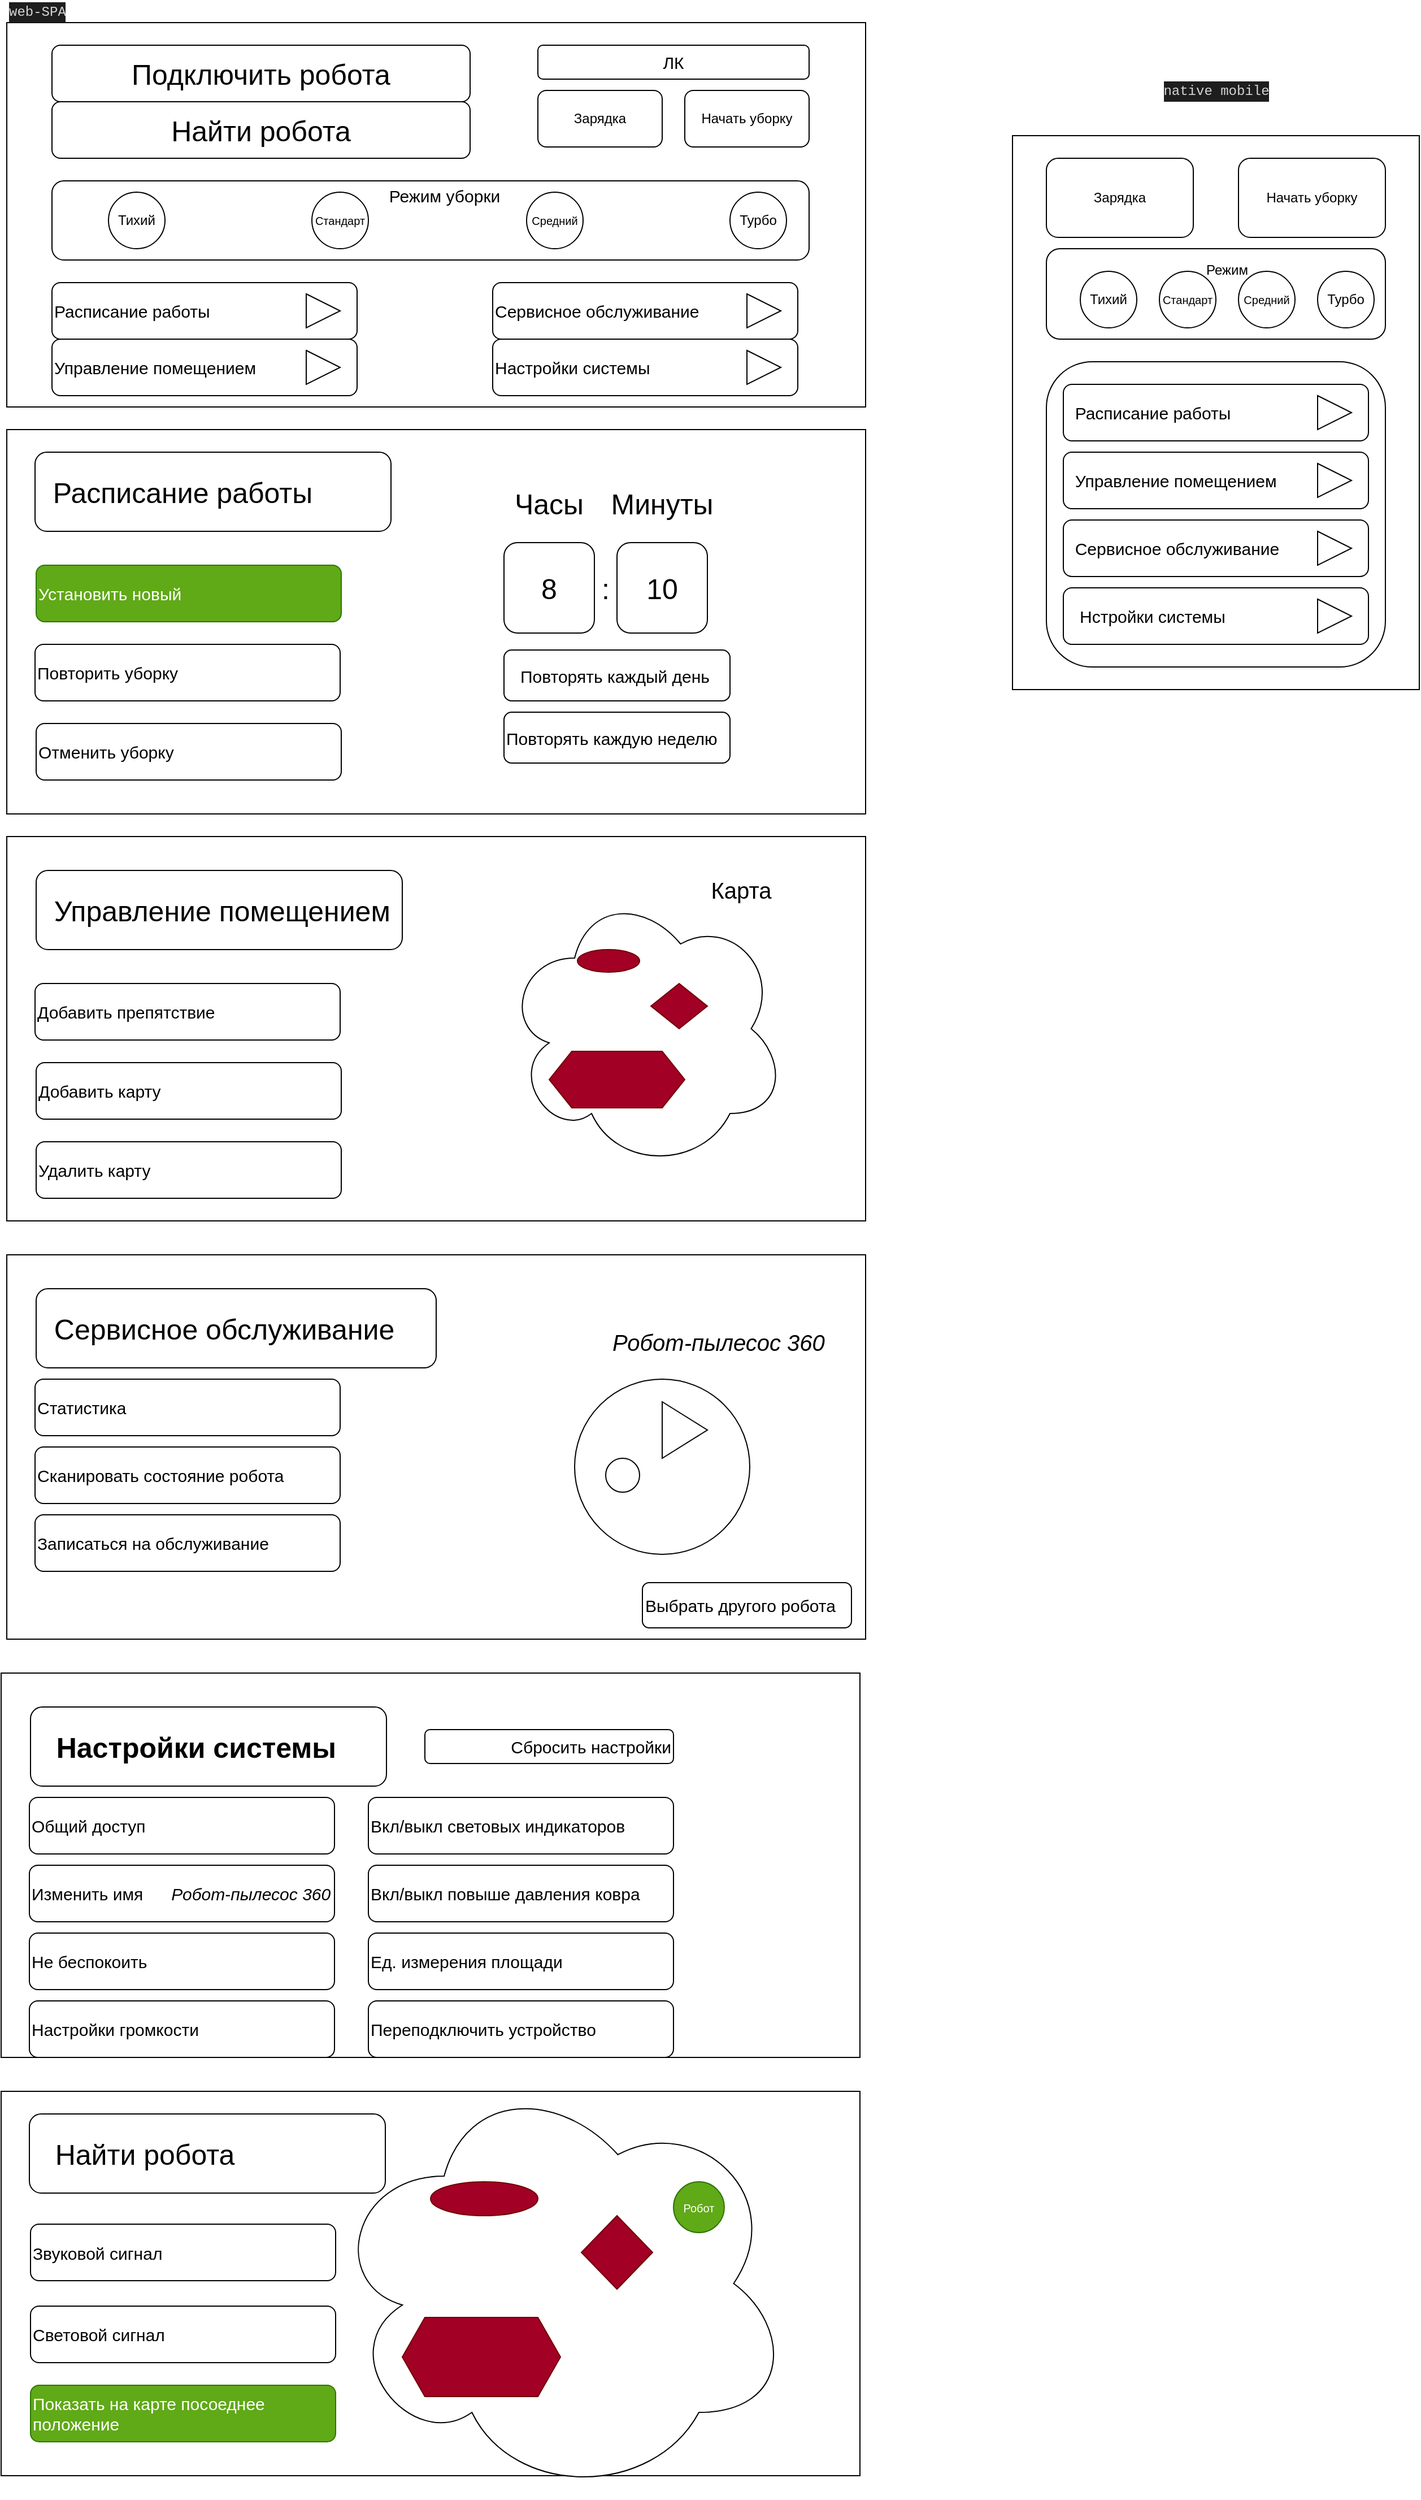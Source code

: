 <mxfile>
    <diagram id="gqoGiW36nNoDmLmY40LW" name="Страница 1">
        <mxGraphModel dx="1115" dy="318" grid="1" gridSize="10" guides="1" tooltips="1" connect="1" arrows="1" fold="1" page="1" pageScale="1" pageWidth="827" pageHeight="1169" math="0" shadow="0">
            <root>
                <mxCell id="0"/>
                <mxCell id="1" parent="0"/>
                <mxCell id="2" value="" style="rounded=0;whiteSpace=wrap;html=1;" parent="1" vertex="1">
                    <mxGeometry x="80" y="130" width="360" height="490" as="geometry"/>
                </mxCell>
                <mxCell id="9" value="" style="rounded=0;whiteSpace=wrap;html=1;direction=south;" parent="1" vertex="1">
                    <mxGeometry x="-810" y="30" width="760" height="340" as="geometry"/>
                </mxCell>
                <mxCell id="11" value="" style="rounded=0;whiteSpace=wrap;html=1;direction=south;" parent="1" vertex="1">
                    <mxGeometry x="-810" y="390" width="760" height="340" as="geometry"/>
                </mxCell>
                <mxCell id="12" value="" style="rounded=0;whiteSpace=wrap;html=1;direction=south;" parent="1" vertex="1">
                    <mxGeometry x="-810" y="750" width="760" height="340" as="geometry"/>
                </mxCell>
                <mxCell id="13" value="Зарядка" style="rounded=1;whiteSpace=wrap;html=1;" parent="1" vertex="1">
                    <mxGeometry x="-340" y="90" width="110" height="50" as="geometry"/>
                </mxCell>
                <mxCell id="14" value="Начать уборку" style="rounded=1;whiteSpace=wrap;html=1;" parent="1" vertex="1">
                    <mxGeometry x="280" y="150" width="130" height="70" as="geometry"/>
                </mxCell>
                <mxCell id="15" value="&amp;nbsp; &amp;nbsp; &amp;nbsp; Режим&lt;br&gt;&lt;br&gt;&lt;br&gt;&lt;br&gt;" style="rounded=1;whiteSpace=wrap;html=1;" parent="1" vertex="1">
                    <mxGeometry x="110" y="230" width="300" height="80" as="geometry"/>
                </mxCell>
                <mxCell id="16" value="Тихий" style="ellipse;whiteSpace=wrap;html=1;aspect=fixed;" parent="1" vertex="1">
                    <mxGeometry x="140" y="250" width="50" height="50" as="geometry"/>
                </mxCell>
                <mxCell id="17" value="&lt;font style=&quot;font-size: 10px&quot;&gt;Стандарт&lt;/font&gt;" style="ellipse;whiteSpace=wrap;html=1;aspect=fixed;" parent="1" vertex="1">
                    <mxGeometry x="210" y="250" width="50" height="50" as="geometry"/>
                </mxCell>
                <mxCell id="18" value="&lt;font style=&quot;font-size: 10px&quot;&gt;Средний&lt;/font&gt;" style="ellipse;whiteSpace=wrap;html=1;aspect=fixed;" parent="1" vertex="1">
                    <mxGeometry x="280" y="250" width="50" height="50" as="geometry"/>
                </mxCell>
                <mxCell id="19" value="Турбо" style="ellipse;whiteSpace=wrap;html=1;aspect=fixed;" parent="1" vertex="1">
                    <mxGeometry x="350" y="250" width="50" height="50" as="geometry"/>
                </mxCell>
                <mxCell id="20" value="" style="rounded=1;whiteSpace=wrap;html=1;" parent="1" vertex="1">
                    <mxGeometry x="110" y="330" width="300" height="270" as="geometry"/>
                </mxCell>
                <mxCell id="21" value="&lt;font style=&quot;font-size: 15px&quot;&gt;&amp;nbsp; Расписание работы&lt;/font&gt;" style="rounded=1;whiteSpace=wrap;html=1;align=left;" parent="1" vertex="1">
                    <mxGeometry x="125" y="350" width="270" height="50" as="geometry"/>
                </mxCell>
                <mxCell id="23" value="&lt;span style=&quot;font-size: 15px&quot;&gt;&amp;nbsp; Управление помещением&lt;/span&gt;" style="rounded=1;whiteSpace=wrap;html=1;align=left;" parent="1" vertex="1">
                    <mxGeometry x="125" y="410" width="270" height="50" as="geometry"/>
                </mxCell>
                <mxCell id="24" value="" style="triangle;whiteSpace=wrap;html=1;fontSize=15;" parent="1" vertex="1">
                    <mxGeometry x="350" y="360" width="30" height="30" as="geometry"/>
                </mxCell>
                <mxCell id="25" value="" style="triangle;whiteSpace=wrap;html=1;fontSize=15;" parent="1" vertex="1">
                    <mxGeometry x="350" y="420" width="30" height="30" as="geometry"/>
                </mxCell>
                <mxCell id="26" value="&lt;span style=&quot;font-size: 15px&quot;&gt;&amp;nbsp; Сервисное обслуживание&lt;/span&gt;" style="rounded=1;whiteSpace=wrap;html=1;align=left;" parent="1" vertex="1">
                    <mxGeometry x="125" y="470" width="270" height="50" as="geometry"/>
                </mxCell>
                <mxCell id="27" value="" style="triangle;whiteSpace=wrap;html=1;fontSize=15;" parent="1" vertex="1">
                    <mxGeometry x="350" y="480" width="30" height="30" as="geometry"/>
                </mxCell>
                <mxCell id="28" value="&lt;font style=&quot;font-size: 15px&quot;&gt;&amp;nbsp; &amp;nbsp;Нстройки системы&lt;/font&gt;" style="rounded=1;whiteSpace=wrap;html=1;align=left;" parent="1" vertex="1">
                    <mxGeometry x="125" y="530" width="270" height="50" as="geometry"/>
                </mxCell>
                <mxCell id="29" value="" style="triangle;whiteSpace=wrap;html=1;fontSize=15;" parent="1" vertex="1">
                    <mxGeometry x="350" y="540" width="30" height="30" as="geometry"/>
                </mxCell>
                <mxCell id="34" value="&lt;div style=&quot;color: rgb(212 , 212 , 212) ; background-color: rgb(30 , 30 , 30) ; font-family: &amp;#34;menlo&amp;#34; , &amp;#34;monaco&amp;#34; , &amp;#34;courier new&amp;#34; , monospace ; font-size: 12px ; line-height: 18px&quot;&gt;native mobile&lt;/div&gt;" style="text;html=1;align=center;verticalAlign=middle;resizable=0;points=[];autosize=1;strokeColor=none;fillColor=none;fontSize=10;" parent="1" vertex="1">
                    <mxGeometry x="205" y="80" width="110" height="20" as="geometry"/>
                </mxCell>
                <mxCell id="35" value="&lt;div style=&quot;color: rgb(212 , 212 , 212) ; background-color: rgb(30 , 30 , 30) ; font-family: &amp;#34;menlo&amp;#34; , &amp;#34;monaco&amp;#34; , &amp;#34;courier new&amp;#34; , monospace ; font-size: 12px ; line-height: 18px&quot;&gt;web-SPA&lt;/div&gt;" style="text;html=1;align=left;verticalAlign=middle;resizable=0;points=[];autosize=1;strokeColor=none;fillColor=none;fontSize=10;" parent="1" vertex="1">
                    <mxGeometry x="-810" y="10" width="70" height="20" as="geometry"/>
                </mxCell>
                <mxCell id="36" value="&lt;span style=&quot;font-size: 15px&quot;&gt;ЛК&lt;/span&gt;" style="rounded=1;whiteSpace=wrap;html=1;align=center;" parent="1" vertex="1">
                    <mxGeometry x="-340" y="50" width="240" height="30" as="geometry"/>
                </mxCell>
                <mxCell id="37" value="Зарядка" style="rounded=1;whiteSpace=wrap;html=1;" parent="1" vertex="1">
                    <mxGeometry x="110" y="150" width="130" height="70" as="geometry"/>
                </mxCell>
                <mxCell id="38" value="Начать уборку" style="rounded=1;whiteSpace=wrap;html=1;" parent="1" vertex="1">
                    <mxGeometry x="-210" y="90" width="110" height="50" as="geometry"/>
                </mxCell>
                <mxCell id="40" value="&lt;font style=&quot;font-size: 15px&quot;&gt;&amp;nbsp; &amp;nbsp; &amp;nbsp; Режим уборки&lt;br&gt;&lt;/font&gt;&lt;br&gt;&lt;br&gt;&amp;nbsp;" style="rounded=1;whiteSpace=wrap;html=1;" parent="1" vertex="1">
                    <mxGeometry x="-770" y="170" width="670" height="70" as="geometry"/>
                </mxCell>
                <mxCell id="41" value="Тихий" style="ellipse;whiteSpace=wrap;html=1;aspect=fixed;" parent="1" vertex="1">
                    <mxGeometry x="-720" y="180" width="50" height="50" as="geometry"/>
                </mxCell>
                <mxCell id="42" value="&lt;font style=&quot;font-size: 10px&quot;&gt;Стандарт&lt;/font&gt;" style="ellipse;whiteSpace=wrap;html=1;aspect=fixed;" parent="1" vertex="1">
                    <mxGeometry x="-540" y="180" width="50" height="50" as="geometry"/>
                </mxCell>
                <mxCell id="43" value="&lt;font style=&quot;font-size: 10px&quot;&gt;Средний&lt;/font&gt;" style="ellipse;whiteSpace=wrap;html=1;aspect=fixed;" parent="1" vertex="1">
                    <mxGeometry x="-350" y="180" width="50" height="50" as="geometry"/>
                </mxCell>
                <mxCell id="44" value="Турбо" style="ellipse;whiteSpace=wrap;html=1;aspect=fixed;" parent="1" vertex="1">
                    <mxGeometry x="-170" y="180" width="50" height="50" as="geometry"/>
                </mxCell>
                <mxCell id="49" value="&lt;font style=&quot;font-size: 15px&quot;&gt;Расписание работы&lt;/font&gt;" style="rounded=1;whiteSpace=wrap;html=1;align=left;" parent="1" vertex="1">
                    <mxGeometry x="-770" y="260" width="270" height="50" as="geometry"/>
                </mxCell>
                <mxCell id="50" value="&lt;font style=&quot;font-size: 15px&quot;&gt;Управление помещением&lt;/font&gt;" style="rounded=1;whiteSpace=wrap;html=1;align=left;" parent="1" vertex="1">
                    <mxGeometry x="-770" y="310" width="270" height="50" as="geometry"/>
                </mxCell>
                <mxCell id="51" value="" style="triangle;whiteSpace=wrap;html=1;fontSize=15;" parent="1" vertex="1">
                    <mxGeometry x="-545" y="320" width="30" height="30" as="geometry"/>
                </mxCell>
                <mxCell id="54" value="" style="triangle;whiteSpace=wrap;html=1;fontSize=15;" parent="1" vertex="1">
                    <mxGeometry x="-545" y="270" width="30" height="30" as="geometry"/>
                </mxCell>
                <mxCell id="55" value="&lt;font style=&quot;font-size: 15px&quot;&gt;Сервисное обслуживание&lt;/font&gt;" style="rounded=1;whiteSpace=wrap;html=1;align=left;" parent="1" vertex="1">
                    <mxGeometry x="-380" y="260" width="270" height="50" as="geometry"/>
                </mxCell>
                <mxCell id="56" value="" style="triangle;whiteSpace=wrap;html=1;fontSize=15;" parent="1" vertex="1">
                    <mxGeometry x="-155" y="270" width="30" height="30" as="geometry"/>
                </mxCell>
                <mxCell id="57" value="&lt;font style=&quot;font-size: 15px&quot;&gt;Настройки системы&amp;nbsp;&lt;/font&gt;" style="rounded=1;whiteSpace=wrap;html=1;align=left;" parent="1" vertex="1">
                    <mxGeometry x="-380" y="310" width="270" height="50" as="geometry"/>
                </mxCell>
                <mxCell id="58" value="" style="triangle;whiteSpace=wrap;html=1;fontSize=15;" parent="1" vertex="1">
                    <mxGeometry x="-155" y="320" width="30" height="30" as="geometry"/>
                </mxCell>
                <mxCell id="59" value="&lt;font style=&quot;font-size: 25px&quot;&gt;Подключить робота&lt;/font&gt;" style="rounded=1;whiteSpace=wrap;html=1;" parent="1" vertex="1">
                    <mxGeometry x="-770" y="50" width="370" height="50" as="geometry"/>
                </mxCell>
                <mxCell id="60" value="&lt;font style=&quot;font-size: 25px&quot;&gt;&amp;nbsp; Расписание работы&lt;/font&gt;" style="rounded=1;whiteSpace=wrap;html=1;align=left;" parent="1" vertex="1">
                    <mxGeometry x="-785" y="410" width="315" height="70" as="geometry"/>
                </mxCell>
                <mxCell id="61" value="&lt;font style=&quot;font-size: 15px&quot;&gt;Установить новый&lt;/font&gt;" style="rounded=1;whiteSpace=wrap;html=1;align=left;fillColor=#60a917;fontColor=#ffffff;strokeColor=#2D7600;" parent="1" vertex="1">
                    <mxGeometry x="-784" y="510" width="270" height="50" as="geometry"/>
                </mxCell>
                <mxCell id="62" value="&lt;font style=&quot;font-size: 15px&quot;&gt;Повторить уборку&amp;nbsp;&lt;/font&gt;" style="rounded=1;whiteSpace=wrap;html=1;align=left;" parent="1" vertex="1">
                    <mxGeometry x="-785" y="580" width="270" height="50" as="geometry"/>
                </mxCell>
                <mxCell id="63" value="&lt;font style=&quot;font-size: 25px&quot;&gt;8&lt;/font&gt;" style="rounded=1;whiteSpace=wrap;html=1;align=center;" parent="1" vertex="1">
                    <mxGeometry x="-370" y="490" width="80" height="80" as="geometry"/>
                </mxCell>
                <mxCell id="64" value="&lt;font style=&quot;font-size: 15px&quot;&gt;Отменить уборку&lt;/font&gt;" style="rounded=1;whiteSpace=wrap;html=1;align=left;" parent="1" vertex="1">
                    <mxGeometry x="-784" y="650" width="270" height="50" as="geometry"/>
                </mxCell>
                <mxCell id="72" value="&lt;font style=&quot;font-size: 25px&quot;&gt;10&lt;/font&gt;" style="rounded=1;whiteSpace=wrap;html=1;align=center;" parent="1" vertex="1">
                    <mxGeometry x="-270" y="490" width="80" height="80" as="geometry"/>
                </mxCell>
                <mxCell id="73" value=":" style="text;html=1;strokeColor=none;fillColor=none;align=center;verticalAlign=middle;whiteSpace=wrap;rounded=0;fontSize=25;" parent="1" vertex="1">
                    <mxGeometry x="-310" y="515" width="60" height="30" as="geometry"/>
                </mxCell>
                <mxCell id="74" value="Часы" style="text;html=1;strokeColor=none;fillColor=none;align=center;verticalAlign=middle;whiteSpace=wrap;rounded=0;fontSize=25;" parent="1" vertex="1">
                    <mxGeometry x="-360" y="440" width="60" height="30" as="geometry"/>
                </mxCell>
                <mxCell id="75" value="Минуты" style="text;html=1;strokeColor=none;fillColor=none;align=center;verticalAlign=middle;whiteSpace=wrap;rounded=0;fontSize=25;" parent="1" vertex="1">
                    <mxGeometry x="-260" y="440" width="60" height="30" as="geometry"/>
                </mxCell>
                <mxCell id="76" value="&lt;font style=&quot;font-size: 15px&quot;&gt;&amp;nbsp; &amp;nbsp;Повторять каждый день&lt;/font&gt;" style="rounded=1;whiteSpace=wrap;html=1;align=left;" parent="1" vertex="1">
                    <mxGeometry x="-370" y="585" width="200" height="45" as="geometry"/>
                </mxCell>
                <mxCell id="77" value="&lt;font style=&quot;font-size: 15px&quot;&gt;Повторять каждую неделю&lt;/font&gt;" style="rounded=1;whiteSpace=wrap;html=1;align=left;" parent="1" vertex="1">
                    <mxGeometry x="-370" y="640" width="200" height="45" as="geometry"/>
                </mxCell>
                <mxCell id="80" value="&lt;font style=&quot;font-size: 25px&quot;&gt;&amp;nbsp; Управление помещением&lt;/font&gt;" style="rounded=1;whiteSpace=wrap;html=1;align=left;" parent="1" vertex="1">
                    <mxGeometry x="-784" y="780" width="324" height="70" as="geometry"/>
                </mxCell>
                <mxCell id="82" value="&lt;span style=&quot;font-size: 15px&quot;&gt;Добавить препятствие&lt;/span&gt;" style="rounded=1;whiteSpace=wrap;html=1;align=left;" parent="1" vertex="1">
                    <mxGeometry x="-785" y="880" width="270" height="50" as="geometry"/>
                </mxCell>
                <mxCell id="83" value="&lt;font style=&quot;font-size: 15px&quot;&gt;Добавить карту&lt;/font&gt;" style="rounded=1;whiteSpace=wrap;html=1;align=left;" parent="1" vertex="1">
                    <mxGeometry x="-784" y="950" width="270" height="50" as="geometry"/>
                </mxCell>
                <mxCell id="84" value="&lt;font style=&quot;font-size: 15px&quot;&gt;Удалить карту&lt;/font&gt;" style="rounded=1;whiteSpace=wrap;html=1;align=left;" parent="1" vertex="1">
                    <mxGeometry x="-784" y="1020" width="270" height="50" as="geometry"/>
                </mxCell>
                <mxCell id="85" value="" style="ellipse;shape=cloud;whiteSpace=wrap;html=1;fontSize=25;" parent="1" vertex="1">
                    <mxGeometry x="-370" y="795" width="250" height="250" as="geometry"/>
                </mxCell>
                <mxCell id="86" value="" style="ellipse;whiteSpace=wrap;html=1;fontSize=25;fillColor=#a20025;fontColor=#ffffff;strokeColor=#6F0000;" parent="1" vertex="1">
                    <mxGeometry x="-305" y="850" width="55" height="20" as="geometry"/>
                </mxCell>
                <mxCell id="87" value="" style="shape=hexagon;perimeter=hexagonPerimeter2;whiteSpace=wrap;html=1;fixedSize=1;fontSize=25;fillColor=#a20025;fontColor=#ffffff;strokeColor=#6F0000;" parent="1" vertex="1">
                    <mxGeometry x="-330" y="940" width="120" height="50" as="geometry"/>
                </mxCell>
                <mxCell id="88" value="" style="rhombus;whiteSpace=wrap;html=1;fontSize=25;fillColor=#a20025;fontColor=#ffffff;strokeColor=#6F0000;" parent="1" vertex="1">
                    <mxGeometry x="-240" y="880" width="50" height="40" as="geometry"/>
                </mxCell>
                <mxCell id="89" value="&lt;font style=&quot;font-size: 20px&quot;&gt;Карта&lt;/font&gt;" style="text;html=1;strokeColor=none;fillColor=none;align=center;verticalAlign=middle;whiteSpace=wrap;rounded=0;fontSize=25;" parent="1" vertex="1">
                    <mxGeometry x="-190" y="780" width="60" height="30" as="geometry"/>
                </mxCell>
                <mxCell id="92" value="" style="rounded=0;whiteSpace=wrap;html=1;direction=south;" parent="1" vertex="1">
                    <mxGeometry x="-810" y="1120" width="760" height="340" as="geometry"/>
                </mxCell>
                <mxCell id="93" value="&lt;font style=&quot;font-size: 25px&quot;&gt;&amp;nbsp; Сервисное обслуживание&lt;/font&gt;" style="rounded=1;whiteSpace=wrap;html=1;align=left;" parent="1" vertex="1">
                    <mxGeometry x="-784" y="1150" width="354" height="70" as="geometry"/>
                </mxCell>
                <mxCell id="94" value="&lt;span style=&quot;font-size: 15px&quot;&gt;Статистика&lt;/span&gt;" style="rounded=1;whiteSpace=wrap;html=1;align=left;" parent="1" vertex="1">
                    <mxGeometry x="-785" y="1230" width="270" height="50" as="geometry"/>
                </mxCell>
                <mxCell id="95" value="&lt;font style=&quot;font-size: 15px&quot;&gt;Сканировать состояние робота&lt;/font&gt;" style="rounded=1;whiteSpace=wrap;html=1;align=left;" parent="1" vertex="1">
                    <mxGeometry x="-785" y="1290" width="270" height="50" as="geometry"/>
                </mxCell>
                <mxCell id="96" value="&lt;font style=&quot;font-size: 15px&quot;&gt;Записаться на обслуживание&lt;/font&gt;" style="rounded=1;whiteSpace=wrap;html=1;align=left;" parent="1" vertex="1">
                    <mxGeometry x="-785" y="1350" width="270" height="50" as="geometry"/>
                </mxCell>
                <mxCell id="102" value="&lt;font style=&quot;font-size: 20px&quot;&gt;&lt;i&gt;Робот-пылесос 360&lt;/i&gt;&lt;/font&gt;" style="text;html=1;strokeColor=none;fillColor=none;align=center;verticalAlign=middle;whiteSpace=wrap;rounded=0;fontSize=25;" parent="1" vertex="1">
                    <mxGeometry x="-280" y="1180" width="200" height="30" as="geometry"/>
                </mxCell>
                <mxCell id="104" value="" style="rounded=0;whiteSpace=wrap;html=1;direction=south;" parent="1" vertex="1">
                    <mxGeometry x="-815" y="1490" width="760" height="340" as="geometry"/>
                </mxCell>
                <mxCell id="105" value="&lt;span style=&quot;font-size: 25px&quot;&gt;&lt;b&gt;&amp;nbsp; &amp;nbsp;Настройки системы&lt;/b&gt;&lt;/span&gt;" style="rounded=1;whiteSpace=wrap;html=1;align=left;" parent="1" vertex="1">
                    <mxGeometry x="-789" y="1520" width="315" height="70" as="geometry"/>
                </mxCell>
                <mxCell id="106" value="&lt;span style=&quot;font-size: 15px&quot;&gt;Общий доступ&lt;/span&gt;" style="rounded=1;whiteSpace=wrap;html=1;align=left;" parent="1" vertex="1">
                    <mxGeometry x="-790" y="1600" width="270" height="50" as="geometry"/>
                </mxCell>
                <mxCell id="107" value="&lt;font style=&quot;font-size: 15px&quot;&gt;Изменить имя&amp;nbsp; &amp;nbsp; &amp;nbsp; &lt;i&gt;Робот&lt;/i&gt;-&lt;i&gt;пылесос&lt;/i&gt; &lt;i&gt;360&lt;/i&gt;&lt;/font&gt;" style="rounded=1;whiteSpace=wrap;html=1;align=left;" parent="1" vertex="1">
                    <mxGeometry x="-790" y="1660" width="270" height="50" as="geometry"/>
                </mxCell>
                <mxCell id="108" value="&lt;font style=&quot;font-size: 15px&quot;&gt;Не беспокоить&lt;/font&gt;" style="rounded=1;whiteSpace=wrap;html=1;align=left;" parent="1" vertex="1">
                    <mxGeometry x="-790" y="1720" width="270" height="50" as="geometry"/>
                </mxCell>
                <mxCell id="109" value="&lt;font style=&quot;font-size: 15px&quot;&gt;Настройки громкости&lt;/font&gt;" style="rounded=1;whiteSpace=wrap;html=1;align=left;" parent="1" vertex="1">
                    <mxGeometry x="-790" y="1780" width="270" height="50" as="geometry"/>
                </mxCell>
                <mxCell id="112" value="&lt;span style=&quot;font-size: 15px&quot;&gt;Вкл/выкл световых индикаторов&lt;/span&gt;" style="rounded=1;whiteSpace=wrap;html=1;align=left;" parent="1" vertex="1">
                    <mxGeometry x="-490" y="1600" width="270" height="50" as="geometry"/>
                </mxCell>
                <mxCell id="113" value="&lt;span style=&quot;font-size: 15px&quot;&gt;Вкл/выкл повыше давления ковра&lt;/span&gt;" style="rounded=1;whiteSpace=wrap;html=1;align=left;" parent="1" vertex="1">
                    <mxGeometry x="-490" y="1660" width="270" height="50" as="geometry"/>
                </mxCell>
                <mxCell id="114" value="&lt;span style=&quot;font-size: 15px&quot;&gt;Ед. измерения площади&lt;/span&gt;" style="rounded=1;whiteSpace=wrap;html=1;align=left;" parent="1" vertex="1">
                    <mxGeometry x="-490" y="1720" width="270" height="50" as="geometry"/>
                </mxCell>
                <mxCell id="115" value="&lt;span style=&quot;font-size: 15px&quot;&gt;Переподключить устройство&lt;/span&gt;" style="rounded=1;whiteSpace=wrap;html=1;align=left;" parent="1" vertex="1">
                    <mxGeometry x="-490" y="1780" width="270" height="50" as="geometry"/>
                </mxCell>
                <mxCell id="116" value="&lt;span style=&quot;font-size: 15px&quot;&gt;Сбросить настройки&lt;/span&gt;" style="rounded=1;whiteSpace=wrap;html=1;align=right;" parent="1" vertex="1">
                    <mxGeometry x="-440" y="1540" width="220" height="30" as="geometry"/>
                </mxCell>
                <mxCell id="118" value="" style="rounded=0;whiteSpace=wrap;html=1;direction=south;" parent="1" vertex="1">
                    <mxGeometry x="-815" y="1860" width="760" height="340" as="geometry"/>
                </mxCell>
                <mxCell id="119" value="&lt;font style=&quot;font-size: 25px&quot;&gt;&amp;nbsp; &amp;nbsp;Найти робота&lt;/font&gt;" style="rounded=1;whiteSpace=wrap;html=1;align=left;" parent="1" vertex="1">
                    <mxGeometry x="-790" y="1880" width="315" height="70" as="geometry"/>
                </mxCell>
                <mxCell id="120" value="" style="ellipse;shape=cloud;whiteSpace=wrap;html=1;fontSize=25;" parent="1" vertex="1">
                    <mxGeometry x="-525.5" y="1840" width="410" height="380" as="geometry"/>
                </mxCell>
                <mxCell id="121" value="" style="ellipse;whiteSpace=wrap;html=1;fontSize=25;fillColor=#a20025;fontColor=#ffffff;strokeColor=#6F0000;" parent="1" vertex="1">
                    <mxGeometry x="-435" y="1940" width="95" height="30" as="geometry"/>
                </mxCell>
                <mxCell id="122" value="" style="shape=hexagon;perimeter=hexagonPerimeter2;whiteSpace=wrap;html=1;fixedSize=1;fontSize=25;fillColor=#a20025;fontColor=#ffffff;strokeColor=#6F0000;" parent="1" vertex="1">
                    <mxGeometry x="-460" y="2060" width="140" height="70" as="geometry"/>
                </mxCell>
                <mxCell id="123" value="" style="rhombus;whiteSpace=wrap;html=1;fontSize=25;fillColor=#a20025;fontColor=#ffffff;strokeColor=#6F0000;" parent="1" vertex="1">
                    <mxGeometry x="-301.5" y="1970" width="63" height="65" as="geometry"/>
                </mxCell>
                <mxCell id="126" value="Робот" style="ellipse;whiteSpace=wrap;html=1;aspect=fixed;fontSize=10;fillColor=#60a917;fontColor=#ffffff;strokeColor=#2D7600;" parent="1" vertex="1">
                    <mxGeometry x="-220" y="1940" width="45" height="45" as="geometry"/>
                </mxCell>
                <mxCell id="128" value="&lt;font style=&quot;font-size: 15px&quot;&gt;Звуковой сигнал&lt;/font&gt;" style="rounded=1;whiteSpace=wrap;html=1;align=left;" parent="1" vertex="1">
                    <mxGeometry x="-789" y="1977.5" width="270" height="50" as="geometry"/>
                </mxCell>
                <mxCell id="129" value="&lt;font style=&quot;font-size: 15px&quot;&gt;Световой сигнал&lt;/font&gt;" style="rounded=1;whiteSpace=wrap;html=1;align=left;" parent="1" vertex="1">
                    <mxGeometry x="-789" y="2050" width="270" height="50" as="geometry"/>
                </mxCell>
                <mxCell id="130" value="&lt;font style=&quot;font-size: 15px&quot;&gt;Показать на карте посоеднее положение&lt;/font&gt;" style="rounded=1;whiteSpace=wrap;html=1;align=left;fillColor=#60a917;fontColor=#ffffff;strokeColor=#2D7600;" parent="1" vertex="1">
                    <mxGeometry x="-789" y="2120" width="270" height="50" as="geometry"/>
                </mxCell>
                <mxCell id="131" value="&lt;font style=&quot;font-size: 25px&quot;&gt;Найти робота&lt;/font&gt;" style="rounded=1;whiteSpace=wrap;html=1;" parent="1" vertex="1">
                    <mxGeometry x="-770" y="100" width="370" height="50" as="geometry"/>
                </mxCell>
                <mxCell id="132" value="" style="ellipse;whiteSpace=wrap;html=1;aspect=fixed;fontSize=10;" parent="1" vertex="1">
                    <mxGeometry x="-307.5" y="1230" width="155" height="155" as="geometry"/>
                </mxCell>
                <mxCell id="133" value="" style="ellipse;whiteSpace=wrap;html=1;aspect=fixed;fontSize=10;" parent="1" vertex="1">
                    <mxGeometry x="-280" y="1300" width="30" height="30" as="geometry"/>
                </mxCell>
                <mxCell id="134" value="" style="triangle;whiteSpace=wrap;html=1;fontSize=10;" parent="1" vertex="1">
                    <mxGeometry x="-230" y="1250" width="40" height="50" as="geometry"/>
                </mxCell>
                <mxCell id="135" value="&lt;span style=&quot;font-size: 15px&quot;&gt;Выбрать другого робота&lt;/span&gt;" style="rounded=1;whiteSpace=wrap;html=1;align=left;" parent="1" vertex="1">
                    <mxGeometry x="-247.5" y="1410" width="185" height="40" as="geometry"/>
                </mxCell>
            </root>
        </mxGraphModel>
    </diagram>
</mxfile>